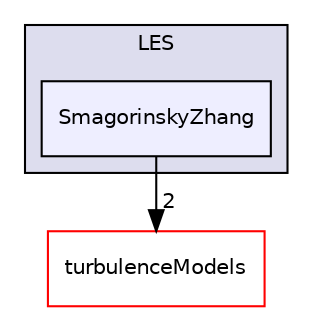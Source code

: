 digraph "src/TurbulenceModels/phaseCompressible/LES/SmagorinskyZhang" {
  bgcolor=transparent;
  compound=true
  node [ fontsize="10", fontname="Helvetica"];
  edge [ labelfontsize="10", labelfontname="Helvetica"];
  subgraph clusterdir_488cfc10b068d61dafd70f33fb089535 {
    graph [ bgcolor="#ddddee", pencolor="black", label="LES" fontname="Helvetica", fontsize="10", URL="dir_488cfc10b068d61dafd70f33fb089535.html"]
  dir_ef0e821fc4364f8b09625ec95c1f6496 [shape=box, label="SmagorinskyZhang", style="filled", fillcolor="#eeeeff", pencolor="black", URL="dir_ef0e821fc4364f8b09625ec95c1f6496.html"];
  }
  dir_a3dc37bcacf99bb6122ed819dac99f09 [shape=box label="turbulenceModels" color="red" URL="dir_a3dc37bcacf99bb6122ed819dac99f09.html"];
  dir_ef0e821fc4364f8b09625ec95c1f6496->dir_a3dc37bcacf99bb6122ed819dac99f09 [headlabel="2", labeldistance=1.5 headhref="dir_003016_000740.html"];
}

